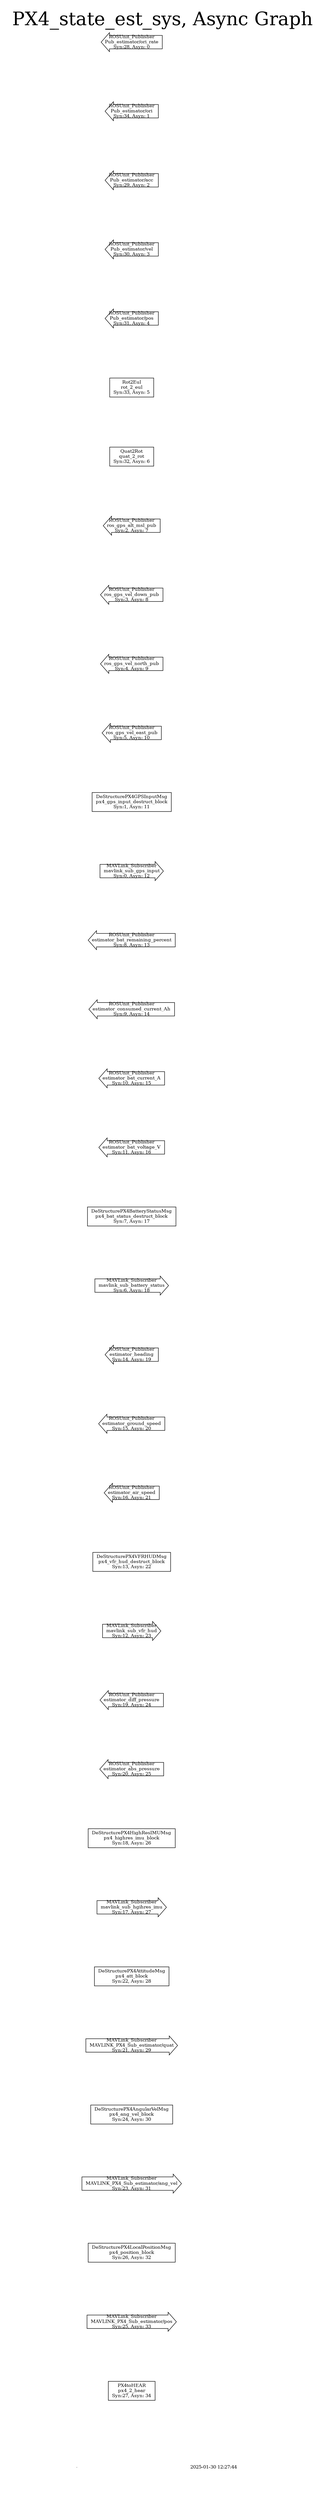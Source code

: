 digraph G {
// Node for the image
node [shape=none, label="", width=0, height=0];
// Image node
imageNode [image="Media/as_built_rotated.png", width=1.0, height=1.0, fixedsize=true];
// Invisible subgraph to help with positioning
subgraph cluster0 {
label = "";
style = invis; // Makes this subgraph invisible
// Invisible node to help position the image node
invisNode [shape=point, width=0, height=0, label=""];
// Text node
textNode [label="2025-01-30 12:27:44", shape=plaintext, fontsize=10];
// Positioning nodes
invisNode -> imageNode [style=invis]; // Makes the edge invisible
imageNode -> textNode [style=invis]; // Connects image node to text node with invisible edge
}
{rank=source;invisNode;}
label="PX4_state_est_sys, Async Graph"
labelloc="t"
;fontsize=40;
rankdir="LR"
graph[center=true, margin=0.2, nodesep=1.5, ranksep=0.15]
node[ shape=box,fontsize=10]
edge[weight=1.2,arrowsize=0.6, arrowhead=vee,fontsize=9]
  0[label="PX4toHEAR\npx4_2_hear\nSyn:27, Asyn: 34", shape=box];
  1[label="MAVLink_Subscriber\nMAVLINK_PX4_Sub_estimator/pos\nSyn:25, Asyn: 33", shape=rarrow];
  2[label="DeStructurePX4LocalPositionMsg\npx4_position_block\nSyn:26, Asyn: 32", shape=box];
  3[label="MAVLink_Subscriber\nMAVLINK_PX4_Sub_estimator/ang_vel\nSyn:23, Asyn: 31", shape=rarrow];
  4[label="DeStructurePX4AngularVelMsg\npx4_ang_vel_block\nSyn:24, Asyn: 30", shape=box];
  5[label="MAVLink_Subscriber\nMAVLINK_PX4_Sub_estimator/quat\nSyn:21, Asyn: 29", shape=rarrow];
  6[label="DeStructurePX4AttitudeMsg\npx4_att_block\nSyn:22, Asyn: 28", shape=box];
  7[label="MAVLink_Subscriber\nmavlink_sub_hgihres_imu\nSyn:17, Asyn: 27", shape=rarrow];
  8[label="DeStructurePX4HighResIMUMsg\npx4_highres_imu_block\nSyn:18, Asyn: 26", shape=box];
  9[label="ROSUnit_Publisher\nestimator_abs_pressure\nSyn:20, Asyn: 25", shape=larrow];
  10[label="ROSUnit_Publisher\nestimator_diff_pressure\nSyn:19, Asyn: 24", shape=larrow];
  11[label="MAVLink_Subscriber\nmavlink_sub_vfr_hud\nSyn:12, Asyn: 23", shape=rarrow];
  12[label="DeStructurePX4VFRHUDMsg\npx4_vfr_hud_destruct_block\nSyn:13, Asyn: 22", shape=box];
  13[label="ROSUnit_Publisher\nestimator_air_speed\nSyn:16, Asyn: 21", shape=larrow];
  14[label="ROSUnit_Publisher\nestimator_ground_speed\nSyn:15, Asyn: 20", shape=larrow];
  15[label="ROSUnit_Publisher\nestimator_heading\nSyn:14, Asyn: 19", shape=larrow];
  16[label="MAVLink_Subscriber\nmavlink_sub_battery_status\nSyn:6, Asyn: 18", shape=rarrow];
  17[label="DeStructurePX4BatteryStatusMsg\npx4_bat_status_destruct_block\nSyn:7, Asyn: 17", shape=box];
  18[label="ROSUnit_Publisher\nestimator_bat_voltage_V\nSyn:11, Asyn: 16", shape=larrow];
  19[label="ROSUnit_Publisher\nestimator_bat_current_A\nSyn:10, Asyn: 15", shape=larrow];
  20[label="ROSUnit_Publisher\nestimator_consumed_current_Ah\nSyn:9, Asyn: 14", shape=larrow];
  21[label="ROSUnit_Publisher\nestimator_bat_remaining_percent\nSyn:8, Asyn: 13", shape=larrow];
  22[label="MAVLink_Subscriber\nmavlink_sub_gps_input\nSyn:0, Asyn: 12", shape=rarrow];
  23[label="DeStructurePX4GPSInputMsg\npx4_gps_input_destruct_block\nSyn:1, Asyn: 11", shape=box];
  24[label="ROSUnit_Publisher\nros_gps_vel_east_pub\nSyn:5, Asyn: 10", shape=larrow];
  25[label="ROSUnit_Publisher\nros_gps_vel_north_pub\nSyn:4, Asyn: 9", shape=larrow];
  26[label="ROSUnit_Publisher\nros_gps_vel_down_pub\nSyn:3, Asyn: 8", shape=larrow];
  27[label="ROSUnit_Publisher\nros_gps_alt_msl_pub\nSyn:2, Asyn: 7", shape=larrow];
  28[label="Quat2Rot\nquat_2_rot\nSyn:32, Asyn: 6", shape=box];
  29[label="Rot2Eul\nrot_2_eul\nSyn:33, Asyn: 5", shape=box];
  30[label="ROSUnit_Publisher\nPub_estimator/pos\nSyn:31, Asyn: 4", shape=larrow];
  31[label="ROSUnit_Publisher\nPub_estimator/vel\nSyn:30, Asyn: 3", shape=larrow];
  32[label="ROSUnit_Publisher\nPub_estimator/acc\nSyn:29, Asyn: 2", shape=larrow];
  33[label="ROSUnit_Publisher\nPub_estimator/ori\nSyn:34, Asyn: 1", shape=larrow];
  34[label="ROSUnit_Publisher\nPub_estimator/ori_rate\nSyn:28, Asyn: 0", shape=larrow];
}
